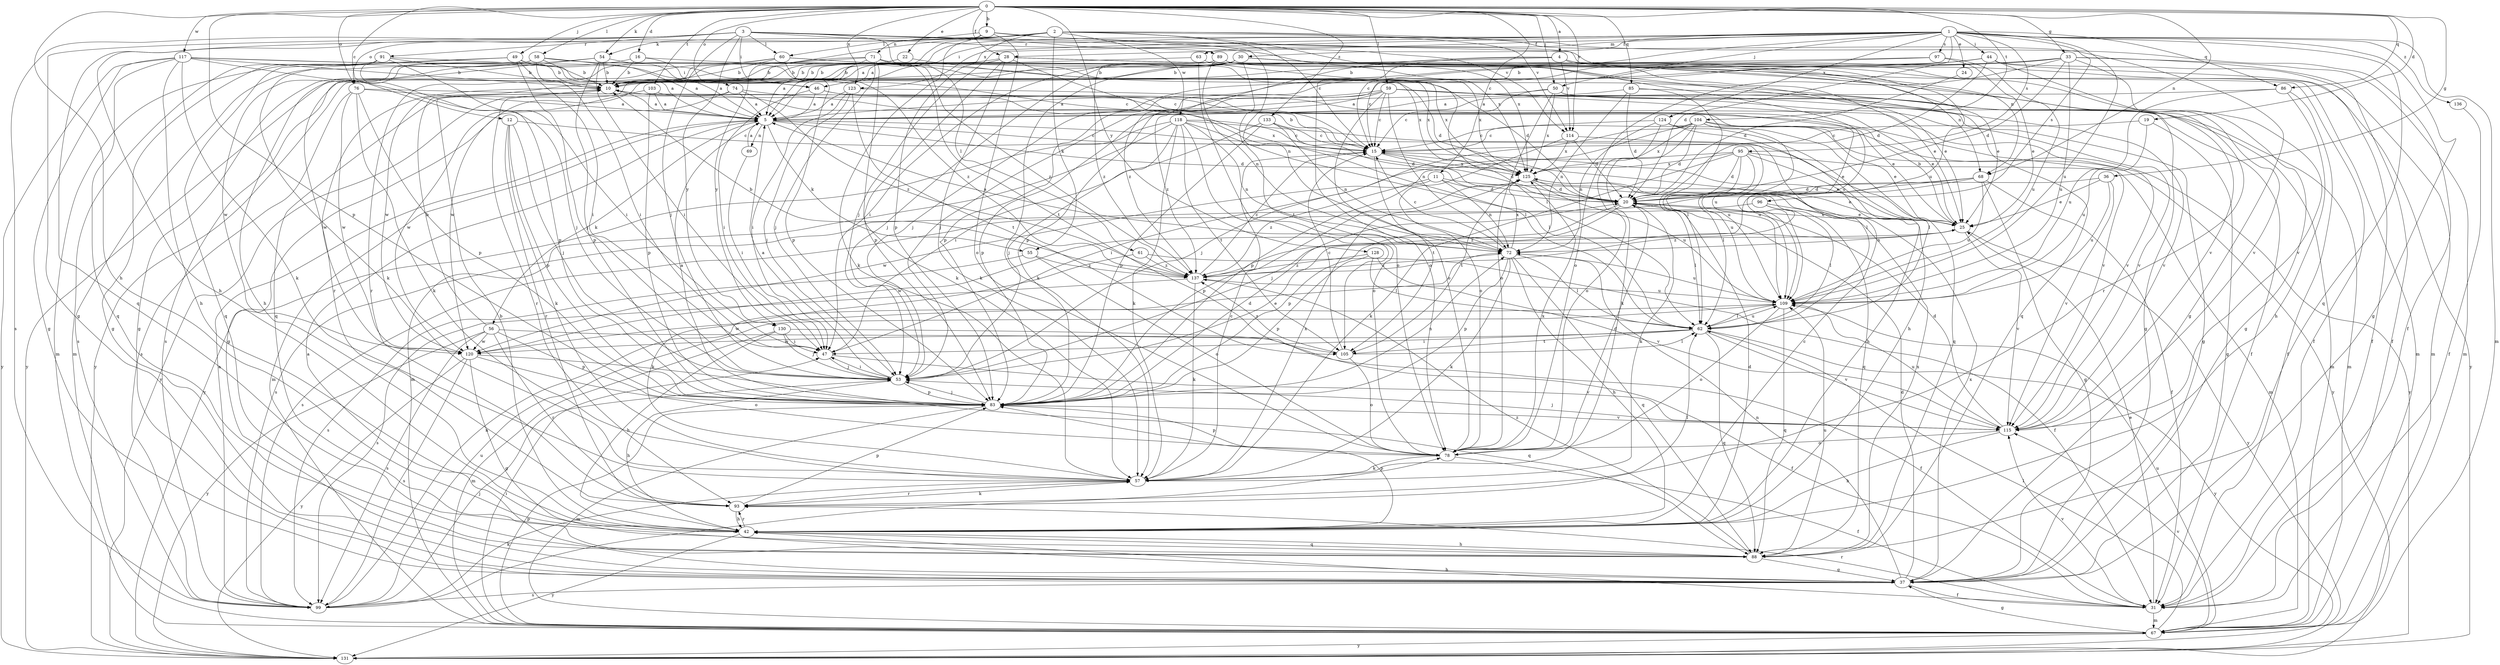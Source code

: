 strict digraph  {
0;
1;
2;
3;
4;
5;
9;
10;
11;
12;
15;
16;
19;
20;
22;
24;
25;
28;
30;
31;
33;
36;
37;
42;
44;
46;
47;
49;
50;
53;
54;
55;
56;
57;
58;
59;
60;
61;
62;
63;
67;
68;
69;
71;
72;
74;
76;
78;
83;
85;
86;
88;
89;
91;
93;
95;
96;
97;
99;
103;
104;
105;
109;
114;
115;
117;
118;
120;
123;
124;
125;
128;
130;
131;
133;
136;
137;
0 -> 4  [label=a];
0 -> 9  [label=b];
0 -> 11  [label=c];
0 -> 12  [label=c];
0 -> 16  [label=d];
0 -> 19  [label=d];
0 -> 22  [label=e];
0 -> 28  [label=f];
0 -> 33  [label=g];
0 -> 36  [label=g];
0 -> 42  [label=h];
0 -> 49  [label=j];
0 -> 50  [label=j];
0 -> 54  [label=k];
0 -> 58  [label=l];
0 -> 59  [label=l];
0 -> 68  [label=n];
0 -> 74  [label=o];
0 -> 76  [label=o];
0 -> 83  [label=p];
0 -> 85  [label=q];
0 -> 86  [label=q];
0 -> 103  [label=t];
0 -> 104  [label=t];
0 -> 114  [label=v];
0 -> 117  [label=w];
0 -> 123  [label=x];
0 -> 128  [label=y];
0 -> 133  [label=z];
1 -> 5  [label=a];
1 -> 15  [label=c];
1 -> 20  [label=d];
1 -> 24  [label=e];
1 -> 28  [label=f];
1 -> 30  [label=f];
1 -> 37  [label=g];
1 -> 44  [label=i];
1 -> 46  [label=i];
1 -> 50  [label=j];
1 -> 53  [label=j];
1 -> 63  [label=m];
1 -> 67  [label=m];
1 -> 86  [label=q];
1 -> 88  [label=q];
1 -> 95  [label=s];
1 -> 96  [label=s];
1 -> 97  [label=s];
1 -> 109  [label=u];
1 -> 123  [label=x];
1 -> 124  [label=x];
1 -> 136  [label=z];
2 -> 5  [label=a];
2 -> 15  [label=c];
2 -> 31  [label=f];
2 -> 37  [label=g];
2 -> 54  [label=k];
2 -> 55  [label=k];
2 -> 60  [label=l];
2 -> 76  [label=o];
2 -> 83  [label=p];
2 -> 114  [label=v];
2 -> 118  [label=w];
2 -> 125  [label=x];
2 -> 130  [label=y];
3 -> 37  [label=g];
3 -> 42  [label=h];
3 -> 46  [label=i];
3 -> 53  [label=j];
3 -> 60  [label=l];
3 -> 61  [label=l];
3 -> 68  [label=n];
3 -> 89  [label=r];
3 -> 91  [label=r];
3 -> 99  [label=s];
3 -> 114  [label=v];
3 -> 125  [label=x];
3 -> 130  [label=y];
4 -> 10  [label=b];
4 -> 68  [label=n];
4 -> 78  [label=o];
4 -> 114  [label=v];
4 -> 131  [label=y];
4 -> 137  [label=z];
5 -> 15  [label=c];
5 -> 20  [label=d];
5 -> 55  [label=k];
5 -> 56  [label=k];
5 -> 67  [label=m];
5 -> 69  [label=n];
5 -> 109  [label=u];
9 -> 57  [label=k];
9 -> 71  [label=n];
9 -> 72  [label=n];
9 -> 78  [label=o];
9 -> 88  [label=q];
9 -> 109  [label=u];
10 -> 5  [label=a];
10 -> 93  [label=r];
10 -> 120  [label=w];
11 -> 20  [label=d];
11 -> 72  [label=n];
11 -> 88  [label=q];
11 -> 120  [label=w];
11 -> 137  [label=z];
12 -> 15  [label=c];
12 -> 53  [label=j];
12 -> 57  [label=k];
12 -> 83  [label=p];
12 -> 93  [label=r];
15 -> 10  [label=b];
15 -> 20  [label=d];
15 -> 25  [label=e];
15 -> 105  [label=t];
15 -> 125  [label=x];
16 -> 10  [label=b];
16 -> 37  [label=g];
16 -> 46  [label=i];
16 -> 137  [label=z];
19 -> 15  [label=c];
19 -> 37  [label=g];
19 -> 109  [label=u];
20 -> 25  [label=e];
20 -> 57  [label=k];
20 -> 62  [label=l];
20 -> 83  [label=p];
20 -> 137  [label=z];
22 -> 10  [label=b];
22 -> 125  [label=x];
24 -> 20  [label=d];
25 -> 10  [label=b];
25 -> 72  [label=n];
25 -> 115  [label=v];
25 -> 120  [label=w];
25 -> 131  [label=y];
28 -> 10  [label=b];
28 -> 15  [label=c];
28 -> 25  [label=e];
28 -> 57  [label=k];
28 -> 83  [label=p];
28 -> 88  [label=q];
28 -> 115  [label=v];
28 -> 120  [label=w];
28 -> 131  [label=y];
30 -> 10  [label=b];
30 -> 25  [label=e];
30 -> 37  [label=g];
30 -> 47  [label=i];
30 -> 53  [label=j];
30 -> 57  [label=k];
30 -> 67  [label=m];
30 -> 105  [label=t];
30 -> 115  [label=v];
30 -> 120  [label=w];
31 -> 25  [label=e];
31 -> 42  [label=h];
31 -> 67  [label=m];
31 -> 93  [label=r];
31 -> 115  [label=v];
33 -> 10  [label=b];
33 -> 20  [label=d];
33 -> 31  [label=f];
33 -> 53  [label=j];
33 -> 67  [label=m];
33 -> 78  [label=o];
33 -> 83  [label=p];
33 -> 93  [label=r];
33 -> 109  [label=u];
36 -> 20  [label=d];
36 -> 25  [label=e];
36 -> 109  [label=u];
36 -> 115  [label=v];
37 -> 5  [label=a];
37 -> 20  [label=d];
37 -> 31  [label=f];
37 -> 72  [label=n];
37 -> 99  [label=s];
37 -> 125  [label=x];
42 -> 10  [label=b];
42 -> 15  [label=c];
42 -> 20  [label=d];
42 -> 83  [label=p];
42 -> 88  [label=q];
42 -> 93  [label=r];
42 -> 131  [label=y];
44 -> 10  [label=b];
44 -> 15  [label=c];
44 -> 20  [label=d];
44 -> 31  [label=f];
44 -> 37  [label=g];
44 -> 67  [label=m];
44 -> 83  [label=p];
46 -> 5  [label=a];
46 -> 47  [label=i];
46 -> 109  [label=u];
46 -> 115  [label=v];
47 -> 53  [label=j];
47 -> 115  [label=v];
49 -> 10  [label=b];
49 -> 15  [label=c];
49 -> 47  [label=i];
49 -> 53  [label=j];
49 -> 57  [label=k];
49 -> 88  [label=q];
50 -> 5  [label=a];
50 -> 15  [label=c];
50 -> 67  [label=m];
50 -> 78  [label=o];
50 -> 115  [label=v];
50 -> 125  [label=x];
53 -> 5  [label=a];
53 -> 25  [label=e];
53 -> 42  [label=h];
53 -> 47  [label=i];
53 -> 83  [label=p];
54 -> 5  [label=a];
54 -> 10  [label=b];
54 -> 42  [label=h];
54 -> 47  [label=i];
54 -> 83  [label=p];
54 -> 93  [label=r];
55 -> 78  [label=o];
55 -> 99  [label=s];
55 -> 137  [label=z];
56 -> 10  [label=b];
56 -> 31  [label=f];
56 -> 83  [label=p];
56 -> 93  [label=r];
56 -> 99  [label=s];
56 -> 120  [label=w];
56 -> 131  [label=y];
57 -> 15  [label=c];
57 -> 93  [label=r];
57 -> 125  [label=x];
58 -> 5  [label=a];
58 -> 10  [label=b];
58 -> 47  [label=i];
58 -> 67  [label=m];
58 -> 99  [label=s];
58 -> 115  [label=v];
58 -> 120  [label=w];
58 -> 125  [label=x];
59 -> 5  [label=a];
59 -> 15  [label=c];
59 -> 25  [label=e];
59 -> 31  [label=f];
59 -> 37  [label=g];
59 -> 72  [label=n];
59 -> 78  [label=o];
59 -> 83  [label=p];
59 -> 115  [label=v];
59 -> 137  [label=z];
60 -> 10  [label=b];
60 -> 20  [label=d];
60 -> 83  [label=p];
60 -> 99  [label=s];
60 -> 125  [label=x];
60 -> 131  [label=y];
61 -> 31  [label=f];
61 -> 57  [label=k];
61 -> 137  [label=z];
62 -> 47  [label=i];
62 -> 88  [label=q];
62 -> 105  [label=t];
62 -> 109  [label=u];
62 -> 115  [label=v];
62 -> 120  [label=w];
62 -> 131  [label=y];
63 -> 10  [label=b];
63 -> 78  [label=o];
63 -> 125  [label=x];
67 -> 37  [label=g];
67 -> 47  [label=i];
67 -> 62  [label=l];
67 -> 83  [label=p];
67 -> 109  [label=u];
67 -> 115  [label=v];
67 -> 131  [label=y];
68 -> 20  [label=d];
68 -> 31  [label=f];
68 -> 37  [label=g];
68 -> 53  [label=j];
68 -> 99  [label=s];
68 -> 109  [label=u];
69 -> 5  [label=a];
69 -> 47  [label=i];
71 -> 5  [label=a];
71 -> 10  [label=b];
71 -> 53  [label=j];
71 -> 57  [label=k];
71 -> 62  [label=l];
71 -> 93  [label=r];
71 -> 105  [label=t];
72 -> 5  [label=a];
72 -> 15  [label=c];
72 -> 42  [label=h];
72 -> 57  [label=k];
72 -> 62  [label=l];
72 -> 83  [label=p];
72 -> 88  [label=q];
72 -> 109  [label=u];
72 -> 125  [label=x];
72 -> 137  [label=z];
74 -> 5  [label=a];
74 -> 37  [label=g];
74 -> 125  [label=x];
74 -> 131  [label=y];
74 -> 137  [label=z];
76 -> 5  [label=a];
76 -> 25  [label=e];
76 -> 57  [label=k];
76 -> 83  [label=p];
76 -> 99  [label=s];
76 -> 120  [label=w];
78 -> 20  [label=d];
78 -> 31  [label=f];
78 -> 57  [label=k];
78 -> 83  [label=p];
78 -> 125  [label=x];
83 -> 5  [label=a];
83 -> 20  [label=d];
83 -> 53  [label=j];
83 -> 67  [label=m];
83 -> 72  [label=n];
83 -> 115  [label=v];
85 -> 5  [label=a];
85 -> 20  [label=d];
85 -> 62  [label=l];
85 -> 67  [label=m];
85 -> 72  [label=n];
86 -> 5  [label=a];
86 -> 31  [label=f];
86 -> 42  [label=h];
86 -> 109  [label=u];
88 -> 37  [label=g];
88 -> 42  [label=h];
88 -> 109  [label=u];
88 -> 125  [label=x];
88 -> 137  [label=z];
89 -> 10  [label=b];
89 -> 25  [label=e];
89 -> 31  [label=f];
89 -> 72  [label=n];
89 -> 88  [label=q];
89 -> 109  [label=u];
89 -> 137  [label=z];
91 -> 5  [label=a];
91 -> 10  [label=b];
91 -> 37  [label=g];
91 -> 47  [label=i];
91 -> 67  [label=m];
91 -> 83  [label=p];
93 -> 42  [label=h];
93 -> 57  [label=k];
93 -> 62  [label=l];
93 -> 83  [label=p];
95 -> 20  [label=d];
95 -> 42  [label=h];
95 -> 47  [label=i];
95 -> 57  [label=k];
95 -> 62  [label=l];
95 -> 67  [label=m];
95 -> 109  [label=u];
95 -> 125  [label=x];
96 -> 25  [label=e];
96 -> 62  [label=l];
96 -> 99  [label=s];
96 -> 137  [label=z];
97 -> 10  [label=b];
97 -> 25  [label=e];
97 -> 53  [label=j];
97 -> 109  [label=u];
99 -> 5  [label=a];
99 -> 53  [label=j];
99 -> 57  [label=k];
99 -> 72  [label=n];
99 -> 78  [label=o];
99 -> 109  [label=u];
103 -> 5  [label=a];
103 -> 62  [label=l];
103 -> 83  [label=p];
103 -> 120  [label=w];
104 -> 15  [label=c];
104 -> 20  [label=d];
104 -> 25  [label=e];
104 -> 53  [label=j];
104 -> 62  [label=l];
104 -> 78  [label=o];
104 -> 83  [label=p];
104 -> 109  [label=u];
104 -> 125  [label=x];
104 -> 131  [label=y];
105 -> 15  [label=c];
105 -> 62  [label=l];
105 -> 78  [label=o];
105 -> 137  [label=z];
109 -> 62  [label=l];
109 -> 78  [label=o];
109 -> 88  [label=q];
109 -> 120  [label=w];
114 -> 20  [label=d];
114 -> 62  [label=l];
114 -> 78  [label=o];
114 -> 125  [label=x];
115 -> 20  [label=d];
115 -> 42  [label=h];
115 -> 53  [label=j];
115 -> 78  [label=o];
115 -> 109  [label=u];
117 -> 10  [label=b];
117 -> 20  [label=d];
117 -> 37  [label=g];
117 -> 42  [label=h];
117 -> 53  [label=j];
117 -> 57  [label=k];
117 -> 88  [label=q];
117 -> 131  [label=y];
117 -> 137  [label=z];
118 -> 15  [label=c];
118 -> 25  [label=e];
118 -> 53  [label=j];
118 -> 57  [label=k];
118 -> 62  [label=l];
118 -> 67  [label=m];
118 -> 72  [label=n];
118 -> 78  [label=o];
118 -> 105  [label=t];
118 -> 131  [label=y];
120 -> 37  [label=g];
120 -> 78  [label=o];
120 -> 88  [label=q];
120 -> 99  [label=s];
120 -> 131  [label=y];
123 -> 5  [label=a];
123 -> 47  [label=i];
123 -> 53  [label=j];
123 -> 105  [label=t];
123 -> 115  [label=v];
124 -> 15  [label=c];
124 -> 42  [label=h];
124 -> 57  [label=k];
124 -> 72  [label=n];
124 -> 88  [label=q];
124 -> 131  [label=y];
125 -> 20  [label=d];
125 -> 25  [label=e];
125 -> 83  [label=p];
125 -> 105  [label=t];
125 -> 109  [label=u];
128 -> 62  [label=l];
128 -> 83  [label=p];
128 -> 115  [label=v];
128 -> 137  [label=z];
130 -> 31  [label=f];
130 -> 42  [label=h];
130 -> 47  [label=i];
130 -> 53  [label=j];
130 -> 67  [label=m];
133 -> 15  [label=c];
133 -> 20  [label=d];
133 -> 47  [label=i];
133 -> 72  [label=n];
133 -> 83  [label=p];
136 -> 31  [label=f];
137 -> 10  [label=b];
137 -> 15  [label=c];
137 -> 57  [label=k];
137 -> 99  [label=s];
137 -> 109  [label=u];
}
